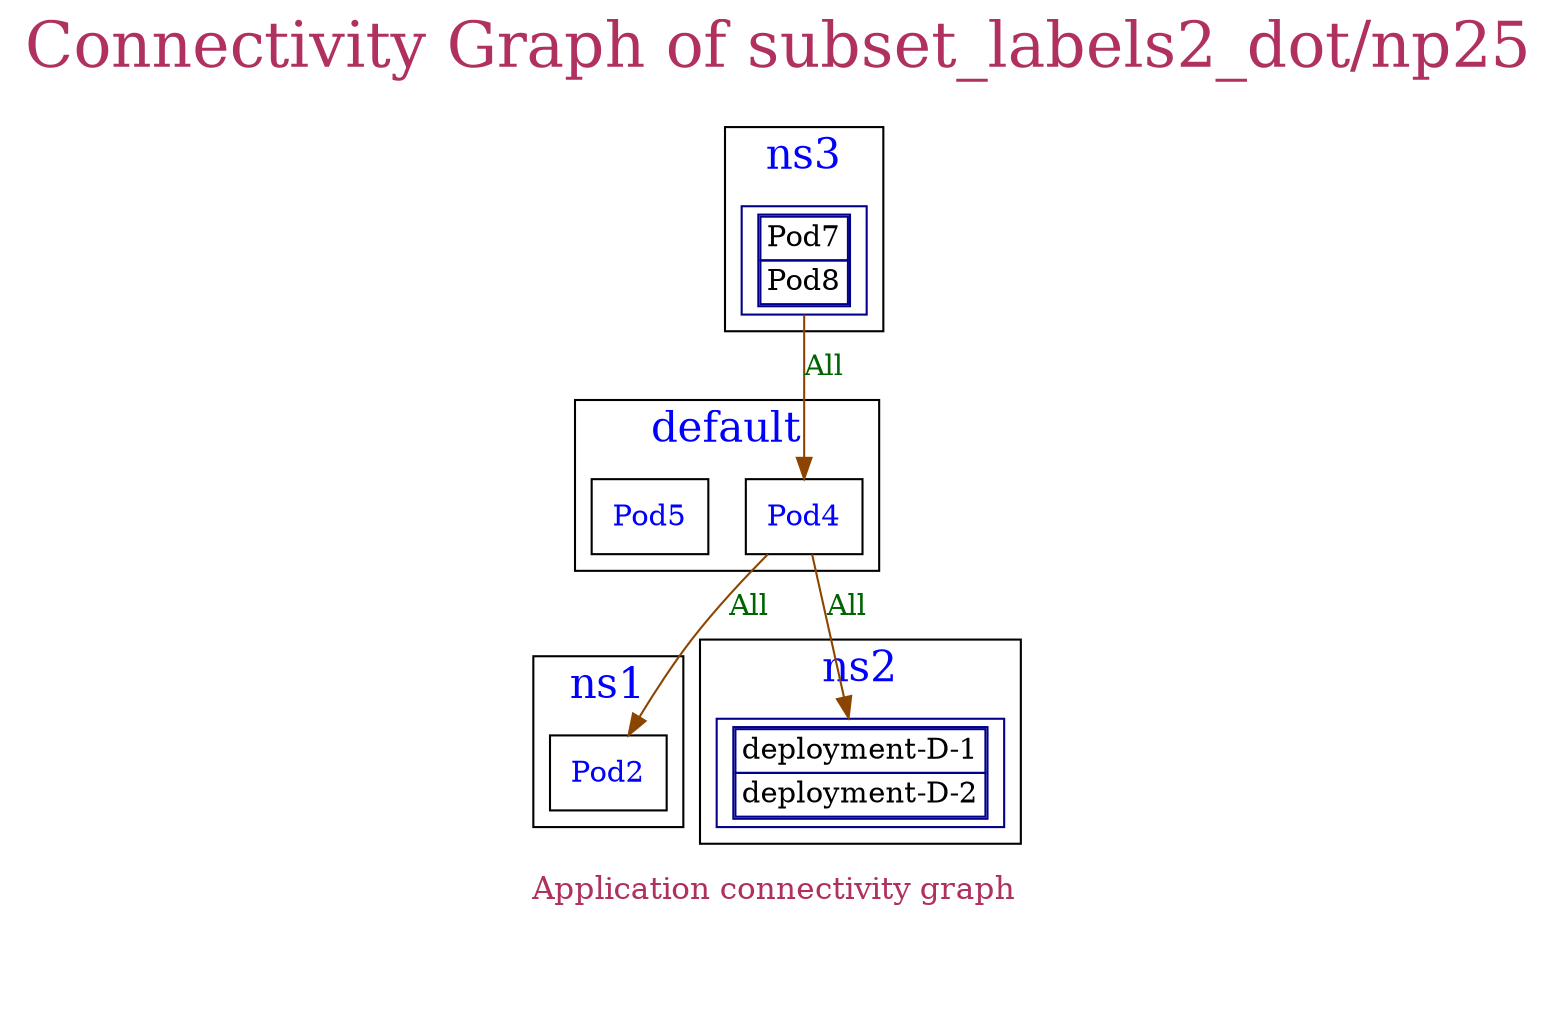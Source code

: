 // The Connectivity Graph of subset_labels2_dot/np25
digraph {
	label="Connectivity Graph of subset_labels2_dot/np25"	labelloc = "t"
	fontsize=30
	fontcolor=maroon
	subgraph cluster_map_explanation {
subgraph cluster_default_namespace{
	label="default"
	fontsize=20
	fontcolor=blue
	tooltip="Namespace"
	"default/Pod4" [label=<<table border="0" cellspacing="0"><tr><td>Pod4</td></tr></table>> shape=box fontcolor=blue tooltip="Workload"]
	"default/Pod5" [label=<<table border="0" cellspacing="0"><tr><td>Pod5</td></tr></table>> shape=box fontcolor=blue tooltip="Workload"]
}
subgraph cluster_ns1_namespace{
	label="ns1"
	fontsize=20
	fontcolor=blue
	tooltip="Namespace"
	"ns1/Pod2" [label=<<table border="0" cellspacing="0"><tr><td>Pod2</td></tr></table>> shape=box fontcolor=blue tooltip="Workload"]
}
subgraph cluster_ns2_namespace{
	label="ns2"
	fontsize=20
	fontcolor=blue
	tooltip="Namespace"
	"ns2/deployment-D-1" [label=<<table border="1" cellspacing="0"><tr><td>deployment-D-1</td></tr><tr><td>deployment-D-2</td></tr></table>> shape=box color=blue4 tooltip="A set of workloads having exactly the same connectivity"]
}
subgraph cluster_ns3_namespace{
	label="ns3"
	fontsize=20
	fontcolor=blue
	tooltip="Namespace"
	"ns3/Pod7" [label=<<table border="1" cellspacing="0"><tr><td>Pod7</td></tr><tr><td>Pod8</td></tr></table>> shape=box color=blue4 tooltip="A set of workloads having exactly the same connectivity"]
}
	"default/Pod4" -> "ns1/Pod2"[label="All" labeltooltip="All" color=darkorange4 fontcolor=darkgreen dir=both arrowhead=normal arrowtail=none]
	"default/Pod4" -> "ns2/deployment-D-1"[label="All" labeltooltip="All" color=darkorange4 fontcolor=darkgreen dir=both arrowhead=normal arrowtail=none]
	"ns3/Pod7" -> "default/Pod4"[label="All" labeltooltip="All" color=darkorange4 fontcolor=darkgreen dir=both arrowhead=normal arrowtail=none]
	color=white
	label=<<table border="0" cellspacing="0"><tr><td align="text" >Application connectivity graph <br align="left" /></td></tr><tr><td align="text" >  <br align="left" /></td></tr><tr><td align="text" >  <br align="left" /></td></tr></table>>
	labelloc = "b"
	fontsize=15
	fontcolor=maroon
	}
}
